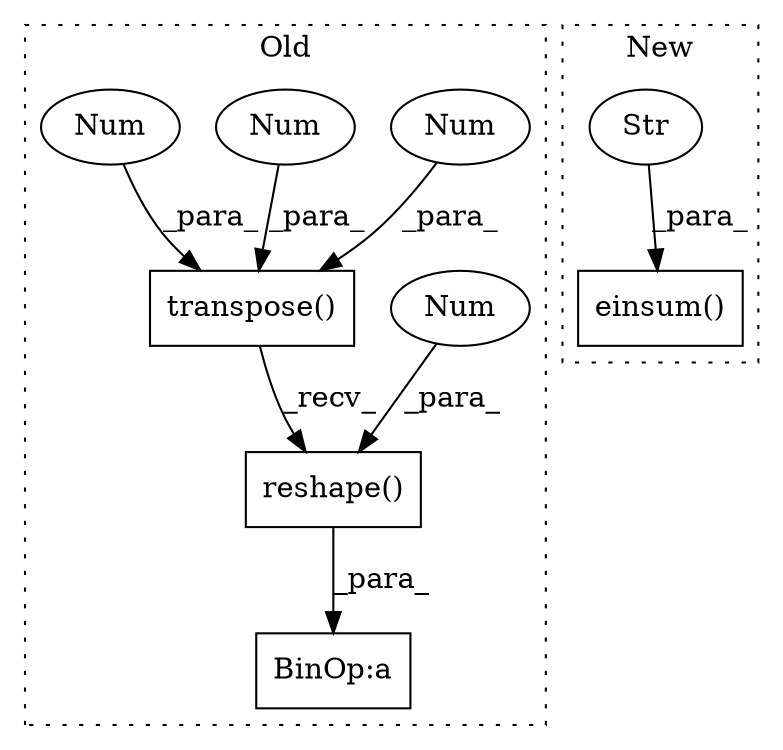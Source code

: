 digraph G {
subgraph cluster0 {
1 [label="reshape()" a="75" s="7690,7747" l="42,1" shape="box"];
4 [label="Num" a="76" s="7745" l="2" shape="ellipse"];
5 [label="transpose()" a="75" s="7690,7722" l="22,1" shape="box"];
6 [label="Num" a="76" s="7712" l="1" shape="ellipse"];
7 [label="Num" a="76" s="7718" l="1" shape="ellipse"];
8 [label="Num" a="76" s="7715" l="1" shape="ellipse"];
9 [label="BinOp:a" a="82" s="7748" l="3" shape="box"];
label = "Old";
style="dotted";
}
subgraph cluster1 {
2 [label="einsum()" a="75" s="7655,7712" l="10,1" shape="box"];
3 [label="Str" a="66" s="7665" l="22" shape="ellipse"];
label = "New";
style="dotted";
}
1 -> 9 [label="_para_"];
3 -> 2 [label="_para_"];
4 -> 1 [label="_para_"];
5 -> 1 [label="_recv_"];
6 -> 5 [label="_para_"];
7 -> 5 [label="_para_"];
8 -> 5 [label="_para_"];
}